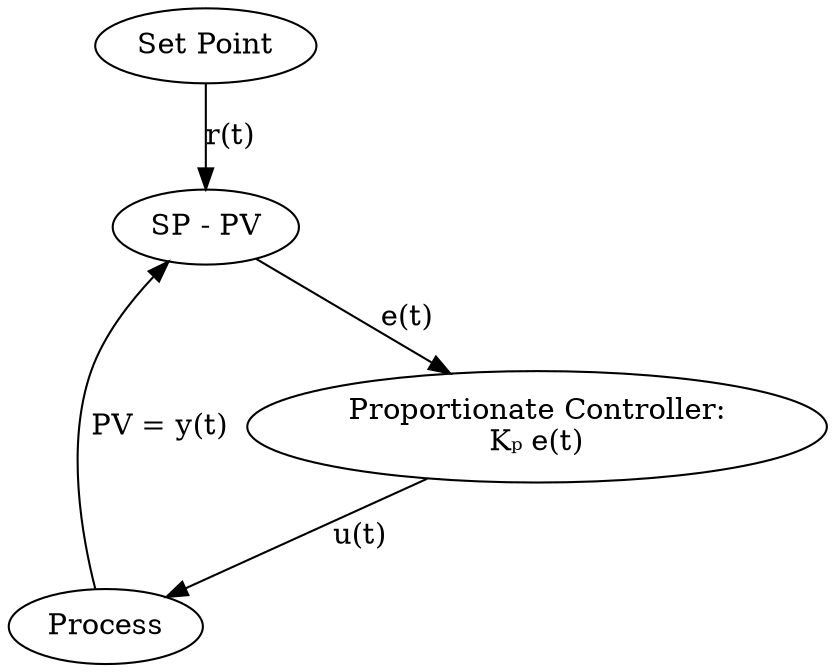 digraph P {
    SP [label="Set Point"];
    PR [label="Process"];
    S1 [label="SP - PV"];
    P  [label="Proportionate Controller:\nKₚ e(t)"];

    SP -> S1 [label="r(t)"];
    PR -> S1 [label="PV = y(t)"];
    S1 -> P  [label="e(t)"];
    P  -> PR [label="u(t)"];
}
